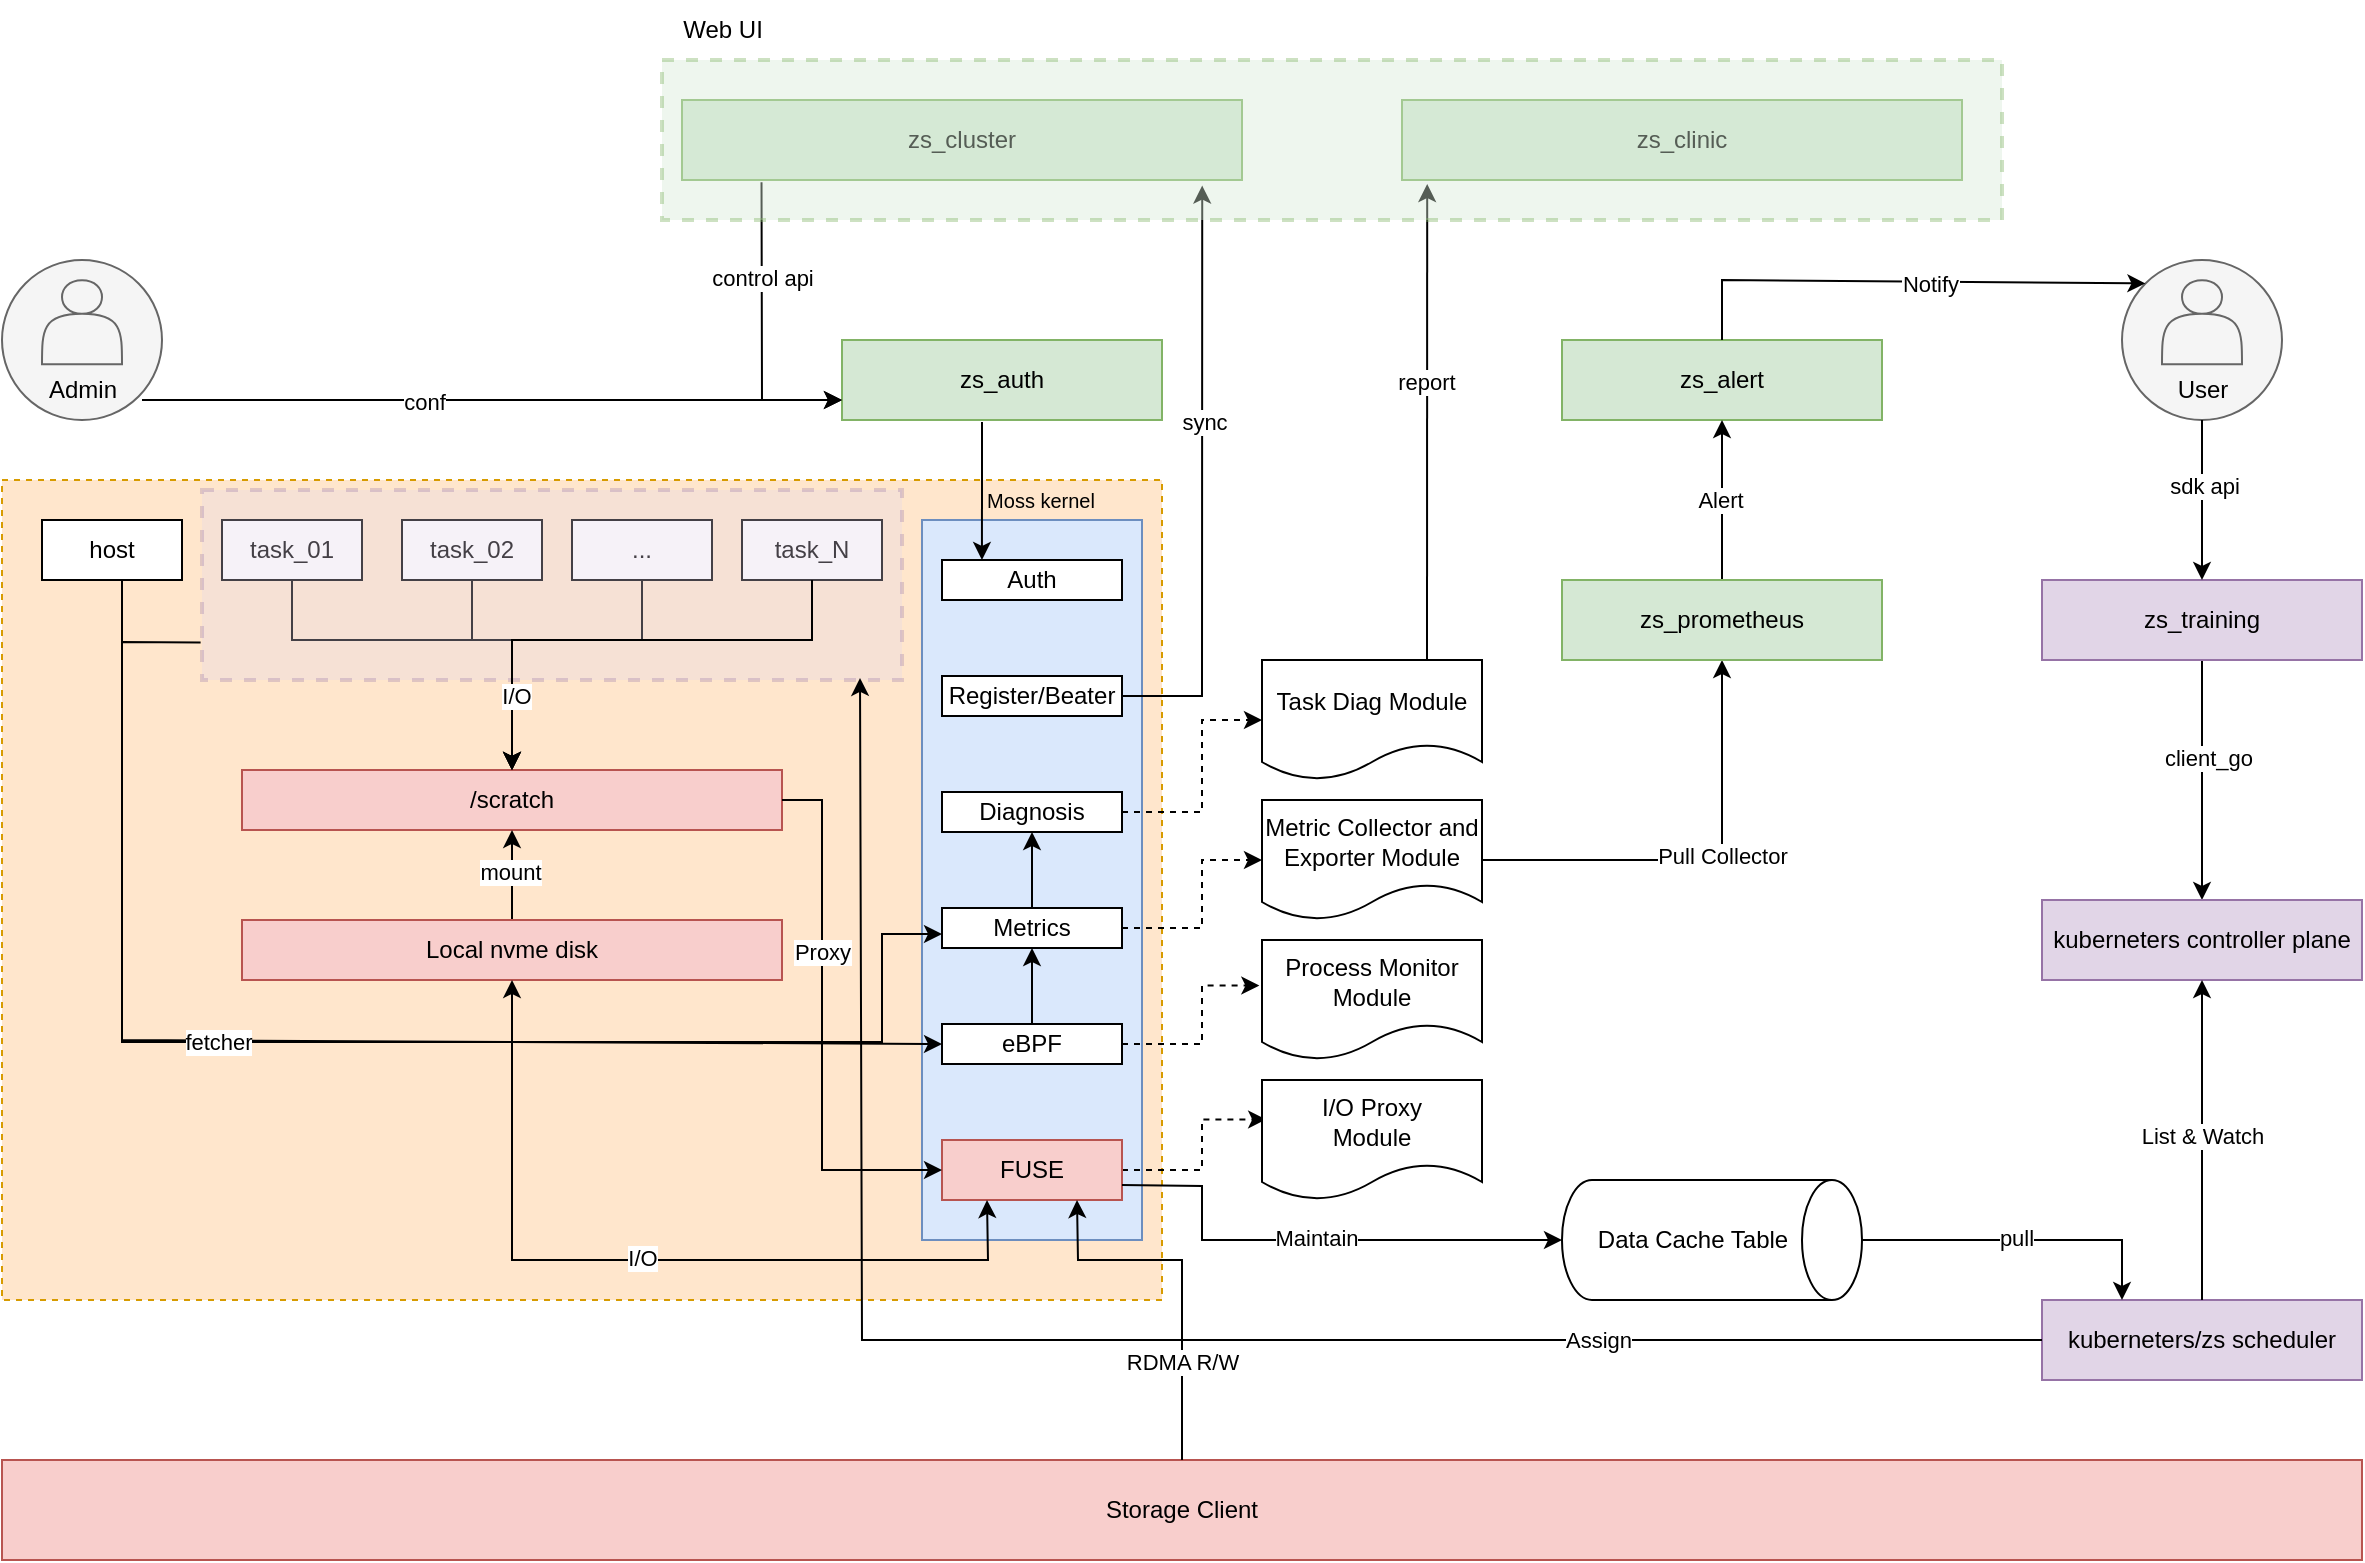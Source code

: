 <mxfile version="26.2.13">
  <diagram name="第 1 页" id="jyxMmHIa66-R3STNW0RJ">
    <mxGraphModel dx="2507" dy="914" grid="1" gridSize="10" guides="1" tooltips="1" connect="1" arrows="1" fold="1" page="1" pageScale="1" pageWidth="827" pageHeight="1169" math="0" shadow="0">
      <root>
        <mxCell id="0" />
        <mxCell id="1" parent="0" />
        <mxCell id="HYjsnqHIl2bNOTF42dXb-4" value="" style="group" vertex="1" connectable="0" parent="1">
          <mxGeometry x="-60" y="240" width="80" height="80" as="geometry" />
        </mxCell>
        <mxCell id="HYjsnqHIl2bNOTF42dXb-1" value="" style="ellipse;whiteSpace=wrap;html=1;aspect=fixed;fillColor=#f5f5f5;fontColor=#333333;strokeColor=#666666;" vertex="1" parent="HYjsnqHIl2bNOTF42dXb-4">
          <mxGeometry width="80" height="80" as="geometry" />
        </mxCell>
        <mxCell id="HYjsnqHIl2bNOTF42dXb-3" value="" style="shape=actor;whiteSpace=wrap;html=1;fillColor=#f5f5f5;fontColor=#333333;strokeColor=#666666;" vertex="1" parent="HYjsnqHIl2bNOTF42dXb-4">
          <mxGeometry x="20.004" y="10.11" width="40" height="42" as="geometry" />
        </mxCell>
        <mxCell id="HYjsnqHIl2bNOTF42dXb-5" value="Admin" style="text;html=1;align=center;verticalAlign=middle;resizable=0;points=[];autosize=1;strokeColor=none;fillColor=none;" vertex="1" parent="HYjsnqHIl2bNOTF42dXb-4">
          <mxGeometry x="10" y="50" width="60" height="30" as="geometry" />
        </mxCell>
        <mxCell id="HYjsnqHIl2bNOTF42dXb-6" value="zs_auth" style="rounded=0;whiteSpace=wrap;html=1;fillColor=#d5e8d4;strokeColor=#82b366;" vertex="1" parent="1">
          <mxGeometry x="360" y="280" width="160" height="40" as="geometry" />
        </mxCell>
        <mxCell id="HYjsnqHIl2bNOTF42dXb-7" value="zs_alert" style="rounded=0;whiteSpace=wrap;html=1;fillColor=#d5e8d4;strokeColor=#82b366;" vertex="1" parent="1">
          <mxGeometry x="720" y="280" width="160" height="40" as="geometry" />
        </mxCell>
        <mxCell id="HYjsnqHIl2bNOTF42dXb-8" value="" style="group" vertex="1" connectable="0" parent="1">
          <mxGeometry x="1000" y="240" width="80" height="80" as="geometry" />
        </mxCell>
        <mxCell id="HYjsnqHIl2bNOTF42dXb-9" value="" style="ellipse;whiteSpace=wrap;html=1;aspect=fixed;fillColor=#f5f5f5;fontColor=#333333;strokeColor=#666666;" vertex="1" parent="HYjsnqHIl2bNOTF42dXb-8">
          <mxGeometry width="80" height="80" as="geometry" />
        </mxCell>
        <mxCell id="HYjsnqHIl2bNOTF42dXb-10" value="" style="shape=actor;whiteSpace=wrap;html=1;fillColor=#f5f5f5;fontColor=#333333;strokeColor=#666666;" vertex="1" parent="HYjsnqHIl2bNOTF42dXb-8">
          <mxGeometry x="20.004" y="10.11" width="40" height="42" as="geometry" />
        </mxCell>
        <mxCell id="HYjsnqHIl2bNOTF42dXb-11" value="User" style="text;html=1;align=center;verticalAlign=middle;resizable=0;points=[];autosize=1;strokeColor=none;fillColor=none;" vertex="1" parent="HYjsnqHIl2bNOTF42dXb-8">
          <mxGeometry x="15" y="50" width="50" height="30" as="geometry" />
        </mxCell>
        <mxCell id="HYjsnqHIl2bNOTF42dXb-12" value="" style="endArrow=classic;html=1;rounded=0;entryX=0;entryY=0.75;entryDx=0;entryDy=0;exitX=1;exitY=0.667;exitDx=0;exitDy=0;exitPerimeter=0;" edge="1" parent="1" source="HYjsnqHIl2bNOTF42dXb-5" target="HYjsnqHIl2bNOTF42dXb-6">
          <mxGeometry width="50" height="50" relative="1" as="geometry">
            <mxPoint x="550" y="420" as="sourcePoint" />
            <mxPoint x="600" y="370" as="targetPoint" />
          </mxGeometry>
        </mxCell>
        <mxCell id="HYjsnqHIl2bNOTF42dXb-27" value="conf" style="edgeLabel;html=1;align=center;verticalAlign=middle;resizable=0;points=[];" vertex="1" connectable="0" parent="HYjsnqHIl2bNOTF42dXb-12">
          <mxGeometry x="-0.194" y="-1" relative="1" as="geometry">
            <mxPoint as="offset" />
          </mxGeometry>
        </mxCell>
        <mxCell id="HYjsnqHIl2bNOTF42dXb-13" value="" style="endArrow=classic;html=1;rounded=0;exitX=0.5;exitY=0;exitDx=0;exitDy=0;entryX=0;entryY=0;entryDx=0;entryDy=0;" edge="1" parent="1" source="HYjsnqHIl2bNOTF42dXb-7" target="HYjsnqHIl2bNOTF42dXb-9">
          <mxGeometry width="50" height="50" relative="1" as="geometry">
            <mxPoint x="940" y="350" as="sourcePoint" />
            <mxPoint x="990" y="300" as="targetPoint" />
            <Array as="points">
              <mxPoint x="800" y="250" />
            </Array>
          </mxGeometry>
        </mxCell>
        <mxCell id="HYjsnqHIl2bNOTF42dXb-29" value="Notify" style="edgeLabel;html=1;align=center;verticalAlign=middle;resizable=0;points=[];" vertex="1" connectable="0" parent="HYjsnqHIl2bNOTF42dXb-13">
          <mxGeometry x="0.104" y="-1" relative="1" as="geometry">
            <mxPoint as="offset" />
          </mxGeometry>
        </mxCell>
        <mxCell id="HYjsnqHIl2bNOTF42dXb-15" value="" style="rounded=0;whiteSpace=wrap;html=1;dashed=1;fillColor=#ffe6cc;strokeColor=#d79b00;" vertex="1" parent="1">
          <mxGeometry x="-60" y="350" width="580" height="410" as="geometry" />
        </mxCell>
        <mxCell id="HYjsnqHIl2bNOTF42dXb-16" value="task_01" style="rounded=0;whiteSpace=wrap;html=1;" vertex="1" parent="1">
          <mxGeometry x="50" y="370" width="70" height="30" as="geometry" />
        </mxCell>
        <mxCell id="HYjsnqHIl2bNOTF42dXb-17" value="task_02" style="rounded=0;whiteSpace=wrap;html=1;" vertex="1" parent="1">
          <mxGeometry x="140" y="370" width="70" height="30" as="geometry" />
        </mxCell>
        <mxCell id="HYjsnqHIl2bNOTF42dXb-18" value="..." style="rounded=0;whiteSpace=wrap;html=1;" vertex="1" parent="1">
          <mxGeometry x="225" y="370" width="70" height="30" as="geometry" />
        </mxCell>
        <mxCell id="HYjsnqHIl2bNOTF42dXb-19" value="task_N" style="rounded=0;whiteSpace=wrap;html=1;" vertex="1" parent="1">
          <mxGeometry x="310" y="370" width="70" height="30" as="geometry" />
        </mxCell>
        <mxCell id="HYjsnqHIl2bNOTF42dXb-20" value="" style="rounded=0;whiteSpace=wrap;html=1;fillColor=#dae8fc;strokeColor=#6c8ebf;" vertex="1" parent="1">
          <mxGeometry x="400" y="370" width="110" height="360" as="geometry" />
        </mxCell>
        <mxCell id="HYjsnqHIl2bNOTF42dXb-21" value="Moss kernel" style="text;html=1;align=center;verticalAlign=middle;resizable=0;points=[];autosize=1;strokeColor=none;fillColor=none;fontSize=10;" vertex="1" parent="1">
          <mxGeometry x="419" y="345" width="80" height="30" as="geometry" />
        </mxCell>
        <mxCell id="HYjsnqHIl2bNOTF42dXb-22" value="Auth" style="rounded=0;whiteSpace=wrap;html=1;" vertex="1" parent="1">
          <mxGeometry x="410" y="390" width="90" height="20" as="geometry" />
        </mxCell>
        <mxCell id="HYjsnqHIl2bNOTF42dXb-24" value="" style="endArrow=classic;html=1;rounded=0;entryX=0.222;entryY=0;entryDx=0;entryDy=0;entryPerimeter=0;" edge="1" parent="1" target="HYjsnqHIl2bNOTF42dXb-22">
          <mxGeometry width="50" height="50" relative="1" as="geometry">
            <mxPoint x="430" y="321" as="sourcePoint" />
            <mxPoint x="500" y="400" as="targetPoint" />
          </mxGeometry>
        </mxCell>
        <mxCell id="HYjsnqHIl2bNOTF42dXb-25" value="Register/Beater" style="rounded=0;whiteSpace=wrap;html=1;" vertex="1" parent="1">
          <mxGeometry x="410" y="448" width="90" height="20" as="geometry" />
        </mxCell>
        <mxCell id="HYjsnqHIl2bNOTF42dXb-53" value="" style="edgeStyle=orthogonalEdgeStyle;rounded=0;orthogonalLoop=1;jettySize=auto;html=1;dashed=1;entryX=0;entryY=0.5;entryDx=0;entryDy=0;" edge="1" parent="1" source="HYjsnqHIl2bNOTF42dXb-26" target="HYjsnqHIl2bNOTF42dXb-52">
          <mxGeometry relative="1" as="geometry">
            <Array as="points">
              <mxPoint x="540" y="516" />
              <mxPoint x="540" y="470" />
            </Array>
          </mxGeometry>
        </mxCell>
        <mxCell id="HYjsnqHIl2bNOTF42dXb-26" value="Diagnosis" style="rounded=0;whiteSpace=wrap;html=1;" vertex="1" parent="1">
          <mxGeometry x="410" y="506" width="90" height="20" as="geometry" />
        </mxCell>
        <mxCell id="HYjsnqHIl2bNOTF42dXb-45" value="" style="edgeStyle=orthogonalEdgeStyle;rounded=0;orthogonalLoop=1;jettySize=auto;html=1;" edge="1" parent="1" source="HYjsnqHIl2bNOTF42dXb-30" target="HYjsnqHIl2bNOTF42dXb-26">
          <mxGeometry relative="1" as="geometry" />
        </mxCell>
        <mxCell id="HYjsnqHIl2bNOTF42dXb-58" value="" style="edgeStyle=orthogonalEdgeStyle;rounded=0;orthogonalLoop=1;jettySize=auto;html=1;dashed=1;" edge="1" parent="1" source="HYjsnqHIl2bNOTF42dXb-30" target="HYjsnqHIl2bNOTF42dXb-57">
          <mxGeometry relative="1" as="geometry">
            <Array as="points">
              <mxPoint x="540" y="574" />
              <mxPoint x="540" y="540" />
            </Array>
          </mxGeometry>
        </mxCell>
        <mxCell id="HYjsnqHIl2bNOTF42dXb-30" value="Metrics" style="rounded=0;whiteSpace=wrap;html=1;" vertex="1" parent="1">
          <mxGeometry x="410" y="564" width="90" height="20" as="geometry" />
        </mxCell>
        <mxCell id="HYjsnqHIl2bNOTF42dXb-44" value="" style="edgeStyle=orthogonalEdgeStyle;rounded=0;orthogonalLoop=1;jettySize=auto;html=1;" edge="1" parent="1" source="HYjsnqHIl2bNOTF42dXb-31" target="HYjsnqHIl2bNOTF42dXb-30">
          <mxGeometry relative="1" as="geometry" />
        </mxCell>
        <mxCell id="HYjsnqHIl2bNOTF42dXb-77" value="" style="edgeStyle=orthogonalEdgeStyle;rounded=0;orthogonalLoop=1;jettySize=auto;html=1;dashed=1;entryX=-0.012;entryY=0.38;entryDx=0;entryDy=0;entryPerimeter=0;" edge="1" parent="1" source="HYjsnqHIl2bNOTF42dXb-31" target="HYjsnqHIl2bNOTF42dXb-76">
          <mxGeometry relative="1" as="geometry">
            <Array as="points">
              <mxPoint x="540" y="632" />
              <mxPoint x="540" y="603" />
            </Array>
          </mxGeometry>
        </mxCell>
        <mxCell id="HYjsnqHIl2bNOTF42dXb-31" value="eBPF" style="rounded=0;whiteSpace=wrap;html=1;" vertex="1" parent="1">
          <mxGeometry x="410" y="622" width="90" height="20" as="geometry" />
        </mxCell>
        <mxCell id="HYjsnqHIl2bNOTF42dXb-79" value="" style="edgeStyle=orthogonalEdgeStyle;rounded=0;orthogonalLoop=1;jettySize=auto;html=1;dashed=1;entryX=0.019;entryY=0.329;entryDx=0;entryDy=0;entryPerimeter=0;" edge="1" parent="1" source="HYjsnqHIl2bNOTF42dXb-32" target="HYjsnqHIl2bNOTF42dXb-78">
          <mxGeometry relative="1" as="geometry">
            <Array as="points">
              <mxPoint x="540" y="695" />
              <mxPoint x="540" y="670" />
            </Array>
          </mxGeometry>
        </mxCell>
        <mxCell id="HYjsnqHIl2bNOTF42dXb-32" value="FUSE" style="rounded=0;whiteSpace=wrap;html=1;fillColor=#f8cecc;strokeColor=#b85450;" vertex="1" parent="1">
          <mxGeometry x="410" y="680" width="90" height="30" as="geometry" />
        </mxCell>
        <mxCell id="HYjsnqHIl2bNOTF42dXb-33" value="/scratch" style="rounded=0;whiteSpace=wrap;html=1;fillColor=#f8cecc;strokeColor=#b85450;" vertex="1" parent="1">
          <mxGeometry x="60" y="495" width="270" height="30" as="geometry" />
        </mxCell>
        <mxCell id="HYjsnqHIl2bNOTF42dXb-71" value="" style="edgeStyle=orthogonalEdgeStyle;rounded=0;orthogonalLoop=1;jettySize=auto;html=1;" edge="1" parent="1" source="HYjsnqHIl2bNOTF42dXb-34" target="HYjsnqHIl2bNOTF42dXb-33">
          <mxGeometry relative="1" as="geometry" />
        </mxCell>
        <mxCell id="HYjsnqHIl2bNOTF42dXb-72" value="mount" style="edgeLabel;html=1;align=center;verticalAlign=middle;resizable=0;points=[];" vertex="1" connectable="0" parent="HYjsnqHIl2bNOTF42dXb-71">
          <mxGeometry x="0.083" y="1" relative="1" as="geometry">
            <mxPoint as="offset" />
          </mxGeometry>
        </mxCell>
        <mxCell id="HYjsnqHIl2bNOTF42dXb-34" value="Local nvme disk" style="rounded=0;whiteSpace=wrap;html=1;fillColor=#f8cecc;strokeColor=#b85450;" vertex="1" parent="1">
          <mxGeometry x="60" y="570" width="270" height="30" as="geometry" />
        </mxCell>
        <mxCell id="HYjsnqHIl2bNOTF42dXb-35" value="" style="endArrow=classic;html=1;rounded=0;exitX=0.5;exitY=1;exitDx=0;exitDy=0;entryX=0.5;entryY=0;entryDx=0;entryDy=0;" edge="1" parent="1" source="HYjsnqHIl2bNOTF42dXb-17" target="HYjsnqHIl2bNOTF42dXb-33">
          <mxGeometry width="50" height="50" relative="1" as="geometry">
            <mxPoint x="380" y="540" as="sourcePoint" />
            <mxPoint x="430" y="490" as="targetPoint" />
            <Array as="points">
              <mxPoint x="175" y="430" />
              <mxPoint x="195" y="430" />
            </Array>
          </mxGeometry>
        </mxCell>
        <mxCell id="HYjsnqHIl2bNOTF42dXb-36" value="" style="endArrow=classic;html=1;rounded=0;entryX=0.5;entryY=0;entryDx=0;entryDy=0;exitX=0.5;exitY=1;exitDx=0;exitDy=0;" edge="1" parent="1" source="HYjsnqHIl2bNOTF42dXb-16" target="HYjsnqHIl2bNOTF42dXb-33">
          <mxGeometry width="50" height="50" relative="1" as="geometry">
            <mxPoint x="380" y="540" as="sourcePoint" />
            <mxPoint x="430" y="490" as="targetPoint" />
            <Array as="points">
              <mxPoint x="85" y="430" />
              <mxPoint x="195" y="430" />
            </Array>
          </mxGeometry>
        </mxCell>
        <mxCell id="HYjsnqHIl2bNOTF42dXb-37" value="" style="endArrow=classic;html=1;rounded=0;exitX=0.5;exitY=1;exitDx=0;exitDy=0;entryX=0.5;entryY=0;entryDx=0;entryDy=0;" edge="1" parent="1" source="HYjsnqHIl2bNOTF42dXb-18" target="HYjsnqHIl2bNOTF42dXb-33">
          <mxGeometry width="50" height="50" relative="1" as="geometry">
            <mxPoint x="390" y="550" as="sourcePoint" />
            <mxPoint x="440" y="500" as="targetPoint" />
            <Array as="points">
              <mxPoint x="260" y="430" />
              <mxPoint x="195" y="430" />
            </Array>
          </mxGeometry>
        </mxCell>
        <mxCell id="HYjsnqHIl2bNOTF42dXb-40" value="" style="rounded=0;whiteSpace=wrap;html=1;opacity=30;strokeWidth=2;dashed=1;fillColor=#e1d5e7;strokeColor=#9673a6;" vertex="1" parent="1">
          <mxGeometry x="40" y="355" width="350" height="95" as="geometry" />
        </mxCell>
        <mxCell id="HYjsnqHIl2bNOTF42dXb-38" value="" style="endArrow=classic;html=1;rounded=0;entryX=0.5;entryY=0;entryDx=0;entryDy=0;exitX=0.5;exitY=1;exitDx=0;exitDy=0;" edge="1" parent="1" source="HYjsnqHIl2bNOTF42dXb-19" target="HYjsnqHIl2bNOTF42dXb-33">
          <mxGeometry width="50" height="50" relative="1" as="geometry">
            <mxPoint x="390" y="550" as="sourcePoint" />
            <mxPoint x="440" y="500" as="targetPoint" />
            <Array as="points">
              <mxPoint x="345" y="430" />
              <mxPoint x="195" y="430" />
            </Array>
          </mxGeometry>
        </mxCell>
        <mxCell id="HYjsnqHIl2bNOTF42dXb-42" value="I/O" style="edgeLabel;html=1;align=center;verticalAlign=middle;resizable=0;points=[];" vertex="1" connectable="0" parent="HYjsnqHIl2bNOTF42dXb-38">
          <mxGeometry x="0.692" y="2" relative="1" as="geometry">
            <mxPoint as="offset" />
          </mxGeometry>
        </mxCell>
        <mxCell id="HYjsnqHIl2bNOTF42dXb-39" value="host" style="rounded=0;whiteSpace=wrap;html=1;" vertex="1" parent="1">
          <mxGeometry x="-40" y="370" width="70" height="30" as="geometry" />
        </mxCell>
        <mxCell id="HYjsnqHIl2bNOTF42dXb-41" value="" style="endArrow=classic;html=1;rounded=0;entryX=0;entryY=0.5;entryDx=0;entryDy=0;" edge="1" parent="1" target="HYjsnqHIl2bNOTF42dXb-31">
          <mxGeometry width="50" height="50" relative="1" as="geometry">
            <mxPoint y="400" as="sourcePoint" />
            <mxPoint x="390" y="490" as="targetPoint" />
            <Array as="points">
              <mxPoint y="630" />
            </Array>
          </mxGeometry>
        </mxCell>
        <mxCell id="HYjsnqHIl2bNOTF42dXb-43" value="" style="endArrow=classic;html=1;rounded=0;entryX=0;entryY=0.5;entryDx=0;entryDy=0;exitX=-0.002;exitY=0.792;exitDx=0;exitDy=0;exitPerimeter=0;" edge="1" parent="1">
          <mxGeometry width="50" height="50" relative="1" as="geometry">
            <mxPoint x="39.3" y="431.24" as="sourcePoint" />
            <mxPoint x="410" y="577" as="targetPoint" />
            <Array as="points">
              <mxPoint y="431" />
              <mxPoint y="631" />
              <mxPoint x="380" y="631" />
              <mxPoint x="380" y="577" />
            </Array>
          </mxGeometry>
        </mxCell>
        <mxCell id="HYjsnqHIl2bNOTF42dXb-73" value="fetcher" style="edgeLabel;html=1;align=center;verticalAlign=middle;resizable=0;points=[];" vertex="1" connectable="0" parent="HYjsnqHIl2bNOTF42dXb-43">
          <mxGeometry x="-0.183" y="-2" relative="1" as="geometry">
            <mxPoint y="-2" as="offset" />
          </mxGeometry>
        </mxCell>
        <mxCell id="HYjsnqHIl2bNOTF42dXb-46" value="zs_cluster" style="rounded=0;whiteSpace=wrap;html=1;fillColor=#d5e8d4;strokeColor=#82b366;" vertex="1" parent="1">
          <mxGeometry x="280" y="160" width="280" height="40" as="geometry" />
        </mxCell>
        <mxCell id="HYjsnqHIl2bNOTF42dXb-47" value="" style="endArrow=classic;html=1;rounded=0;exitX=0.142;exitY=1.028;exitDx=0;exitDy=0;entryX=0;entryY=0.75;entryDx=0;entryDy=0;exitPerimeter=0;" edge="1" parent="1" source="HYjsnqHIl2bNOTF42dXb-46" target="HYjsnqHIl2bNOTF42dXb-6">
          <mxGeometry width="50" height="50" relative="1" as="geometry">
            <mxPoint x="460" y="410" as="sourcePoint" />
            <mxPoint x="510" y="360" as="targetPoint" />
            <Array as="points">
              <mxPoint x="320" y="310" />
            </Array>
          </mxGeometry>
        </mxCell>
        <mxCell id="HYjsnqHIl2bNOTF42dXb-50" value="control api" style="edgeLabel;html=1;align=center;verticalAlign=middle;resizable=0;points=[];" vertex="1" connectable="0" parent="HYjsnqHIl2bNOTF42dXb-47">
          <mxGeometry x="-0.361" relative="1" as="geometry">
            <mxPoint as="offset" />
          </mxGeometry>
        </mxCell>
        <mxCell id="HYjsnqHIl2bNOTF42dXb-48" value="" style="endArrow=classic;html=1;rounded=0;exitX=1;exitY=0.5;exitDx=0;exitDy=0;entryX=0.929;entryY=1.07;entryDx=0;entryDy=0;entryPerimeter=0;" edge="1" parent="1" source="HYjsnqHIl2bNOTF42dXb-25" target="HYjsnqHIl2bNOTF42dXb-46">
          <mxGeometry width="50" height="50" relative="1" as="geometry">
            <mxPoint x="530" y="400" as="sourcePoint" />
            <mxPoint x="540" y="220" as="targetPoint" />
            <Array as="points">
              <mxPoint x="540" y="458" />
            </Array>
          </mxGeometry>
        </mxCell>
        <mxCell id="HYjsnqHIl2bNOTF42dXb-51" value="sync" style="edgeLabel;html=1;align=center;verticalAlign=middle;resizable=0;points=[];" vertex="1" connectable="0" parent="HYjsnqHIl2bNOTF42dXb-48">
          <mxGeometry x="0.201" y="-1" relative="1" as="geometry">
            <mxPoint as="offset" />
          </mxGeometry>
        </mxCell>
        <mxCell id="HYjsnqHIl2bNOTF42dXb-49" value="zs_clinic" style="rounded=0;whiteSpace=wrap;html=1;fillColor=#d5e8d4;strokeColor=#82b366;" vertex="1" parent="1">
          <mxGeometry x="640" y="160" width="280" height="40" as="geometry" />
        </mxCell>
        <mxCell id="HYjsnqHIl2bNOTF42dXb-52" value="Task Diag Module" style="shape=document;whiteSpace=wrap;html=1;boundedLbl=1;" vertex="1" parent="1">
          <mxGeometry x="570" y="440" width="110" height="60" as="geometry" />
        </mxCell>
        <mxCell id="HYjsnqHIl2bNOTF42dXb-55" value="" style="endArrow=classic;html=1;rounded=0;exitX=0.75;exitY=0;exitDx=0;exitDy=0;entryX=0.045;entryY=1.05;entryDx=0;entryDy=0;entryPerimeter=0;" edge="1" parent="1" source="HYjsnqHIl2bNOTF42dXb-52" target="HYjsnqHIl2bNOTF42dXb-49">
          <mxGeometry width="50" height="50" relative="1" as="geometry">
            <mxPoint x="680" y="440" as="sourcePoint" />
            <mxPoint x="653" y="260" as="targetPoint" />
          </mxGeometry>
        </mxCell>
        <mxCell id="HYjsnqHIl2bNOTF42dXb-56" value="report" style="edgeLabel;html=1;align=center;verticalAlign=middle;resizable=0;points=[];" vertex="1" connectable="0" parent="HYjsnqHIl2bNOTF42dXb-55">
          <mxGeometry x="0.168" y="1" relative="1" as="geometry">
            <mxPoint as="offset" />
          </mxGeometry>
        </mxCell>
        <mxCell id="HYjsnqHIl2bNOTF42dXb-64" style="edgeStyle=orthogonalEdgeStyle;rounded=0;orthogonalLoop=1;jettySize=auto;html=1;entryX=0.5;entryY=1;entryDx=0;entryDy=0;" edge="1" parent="1" source="HYjsnqHIl2bNOTF42dXb-57" target="HYjsnqHIl2bNOTF42dXb-60">
          <mxGeometry relative="1" as="geometry" />
        </mxCell>
        <mxCell id="HYjsnqHIl2bNOTF42dXb-65" value="Pull Collector" style="edgeLabel;html=1;align=center;verticalAlign=middle;resizable=0;points=[];" vertex="1" connectable="0" parent="HYjsnqHIl2bNOTF42dXb-64">
          <mxGeometry x="0.441" y="-2" relative="1" as="geometry">
            <mxPoint x="-2" y="36" as="offset" />
          </mxGeometry>
        </mxCell>
        <mxCell id="HYjsnqHIl2bNOTF42dXb-57" value="Metric Collector and Exporter Module" style="shape=document;whiteSpace=wrap;html=1;boundedLbl=1;" vertex="1" parent="1">
          <mxGeometry x="570" y="510" width="110" height="60" as="geometry" />
        </mxCell>
        <mxCell id="HYjsnqHIl2bNOTF42dXb-63" value="" style="edgeStyle=orthogonalEdgeStyle;rounded=0;orthogonalLoop=1;jettySize=auto;html=1;" edge="1" parent="1" source="HYjsnqHIl2bNOTF42dXb-60" target="HYjsnqHIl2bNOTF42dXb-7">
          <mxGeometry relative="1" as="geometry" />
        </mxCell>
        <mxCell id="HYjsnqHIl2bNOTF42dXb-66" value="Alert" style="edgeLabel;html=1;align=center;verticalAlign=middle;resizable=0;points=[];" vertex="1" connectable="0" parent="HYjsnqHIl2bNOTF42dXb-63">
          <mxGeometry x="-0.004" y="1" relative="1" as="geometry">
            <mxPoint as="offset" />
          </mxGeometry>
        </mxCell>
        <mxCell id="HYjsnqHIl2bNOTF42dXb-60" value="zs_prometheus" style="rounded=0;whiteSpace=wrap;html=1;fillColor=#d5e8d4;strokeColor=#82b366;" vertex="1" parent="1">
          <mxGeometry x="720" y="400" width="160" height="40" as="geometry" />
        </mxCell>
        <mxCell id="HYjsnqHIl2bNOTF42dXb-67" value="" style="endArrow=classic;html=1;rounded=0;exitX=1;exitY=0.5;exitDx=0;exitDy=0;entryX=0;entryY=0.5;entryDx=0;entryDy=0;" edge="1" parent="1" source="HYjsnqHIl2bNOTF42dXb-33" target="HYjsnqHIl2bNOTF42dXb-32">
          <mxGeometry width="50" height="50" relative="1" as="geometry">
            <mxPoint x="430" y="550" as="sourcePoint" />
            <mxPoint x="480" y="500" as="targetPoint" />
            <Array as="points">
              <mxPoint x="350" y="510" />
              <mxPoint x="350" y="695" />
            </Array>
          </mxGeometry>
        </mxCell>
        <mxCell id="HYjsnqHIl2bNOTF42dXb-70" value="Proxy" style="edgeLabel;html=1;align=center;verticalAlign=middle;resizable=0;points=[];" vertex="1" connectable="0" parent="HYjsnqHIl2bNOTF42dXb-67">
          <mxGeometry x="-0.274" relative="1" as="geometry">
            <mxPoint as="offset" />
          </mxGeometry>
        </mxCell>
        <mxCell id="HYjsnqHIl2bNOTF42dXb-68" value="" style="endArrow=classic;html=1;rounded=0;exitX=0.25;exitY=1;exitDx=0;exitDy=0;entryX=0.5;entryY=1;entryDx=0;entryDy=0;startArrow=classic;startFill=1;" edge="1" parent="1" source="HYjsnqHIl2bNOTF42dXb-32" target="HYjsnqHIl2bNOTF42dXb-34">
          <mxGeometry width="50" height="50" relative="1" as="geometry">
            <mxPoint x="370" y="640" as="sourcePoint" />
            <mxPoint x="420" y="590" as="targetPoint" />
            <Array as="points">
              <mxPoint x="433" y="740" />
              <mxPoint x="195" y="740" />
            </Array>
          </mxGeometry>
        </mxCell>
        <mxCell id="HYjsnqHIl2bNOTF42dXb-69" value="I/O" style="edgeLabel;html=1;align=center;verticalAlign=middle;resizable=0;points=[];" vertex="1" connectable="0" parent="HYjsnqHIl2bNOTF42dXb-68">
          <mxGeometry x="-0.006" y="-1" relative="1" as="geometry">
            <mxPoint as="offset" />
          </mxGeometry>
        </mxCell>
        <mxCell id="HYjsnqHIl2bNOTF42dXb-74" value="" style="rounded=0;whiteSpace=wrap;html=1;fillColor=#d5e8d4;strokeColor=#82b366;opacity=40;dashed=1;strokeWidth=2;" vertex="1" parent="1">
          <mxGeometry x="270" y="140" width="670" height="80" as="geometry" />
        </mxCell>
        <mxCell id="HYjsnqHIl2bNOTF42dXb-75" value="Web UI" style="text;html=1;align=center;verticalAlign=middle;resizable=0;points=[];autosize=1;strokeColor=none;fillColor=none;" vertex="1" parent="1">
          <mxGeometry x="270" y="110" width="60" height="30" as="geometry" />
        </mxCell>
        <mxCell id="HYjsnqHIl2bNOTF42dXb-76" value="Process Monitor&lt;br&gt;Module" style="shape=document;whiteSpace=wrap;html=1;boundedLbl=1;" vertex="1" parent="1">
          <mxGeometry x="570" y="580" width="110" height="60" as="geometry" />
        </mxCell>
        <mxCell id="HYjsnqHIl2bNOTF42dXb-78" value="I/O Proxy&lt;br&gt;Module" style="shape=document;whiteSpace=wrap;html=1;boundedLbl=1;" vertex="1" parent="1">
          <mxGeometry x="570" y="650" width="110" height="60" as="geometry" />
        </mxCell>
        <mxCell id="HYjsnqHIl2bNOTF42dXb-80" value="Storage Client" style="rounded=0;whiteSpace=wrap;html=1;fillColor=#f8cecc;strokeColor=#b85450;" vertex="1" parent="1">
          <mxGeometry x="-60" y="840" width="1180" height="50" as="geometry" />
        </mxCell>
        <mxCell id="HYjsnqHIl2bNOTF42dXb-81" value="" style="endArrow=classic;html=1;rounded=0;exitX=0.5;exitY=0;exitDx=0;exitDy=0;entryX=0.75;entryY=1;entryDx=0;entryDy=0;" edge="1" parent="1" source="HYjsnqHIl2bNOTF42dXb-80" target="HYjsnqHIl2bNOTF42dXb-32">
          <mxGeometry width="50" height="50" relative="1" as="geometry">
            <mxPoint x="520" y="710" as="sourcePoint" />
            <mxPoint x="570" y="660" as="targetPoint" />
            <Array as="points">
              <mxPoint x="530" y="740" />
              <mxPoint x="478" y="740" />
            </Array>
          </mxGeometry>
        </mxCell>
        <mxCell id="HYjsnqHIl2bNOTF42dXb-82" value="RDMA R/W" style="edgeLabel;html=1;align=center;verticalAlign=middle;resizable=0;points=[];" vertex="1" connectable="0" parent="HYjsnqHIl2bNOTF42dXb-81">
          <mxGeometry x="-0.385" y="-1" relative="1" as="geometry">
            <mxPoint x="-1" y="7" as="offset" />
          </mxGeometry>
        </mxCell>
        <mxCell id="HYjsnqHIl2bNOTF42dXb-87" value="" style="edgeStyle=orthogonalEdgeStyle;rounded=0;orthogonalLoop=1;jettySize=auto;html=1;" edge="1" parent="1" source="HYjsnqHIl2bNOTF42dXb-83" target="HYjsnqHIl2bNOTF42dXb-86">
          <mxGeometry relative="1" as="geometry" />
        </mxCell>
        <mxCell id="HYjsnqHIl2bNOTF42dXb-88" value="client_go" style="edgeLabel;html=1;align=center;verticalAlign=middle;resizable=0;points=[];" vertex="1" connectable="0" parent="HYjsnqHIl2bNOTF42dXb-87">
          <mxGeometry x="-0.183" y="3" relative="1" as="geometry">
            <mxPoint as="offset" />
          </mxGeometry>
        </mxCell>
        <mxCell id="HYjsnqHIl2bNOTF42dXb-83" value="zs_training" style="rounded=0;whiteSpace=wrap;html=1;fillColor=#e1d5e7;strokeColor=#9673a6;" vertex="1" parent="1">
          <mxGeometry x="960" y="400" width="160" height="40" as="geometry" />
        </mxCell>
        <mxCell id="HYjsnqHIl2bNOTF42dXb-84" value="" style="edgeStyle=orthogonalEdgeStyle;rounded=0;orthogonalLoop=1;jettySize=auto;html=1;" edge="1" parent="1" source="HYjsnqHIl2bNOTF42dXb-11">
          <mxGeometry relative="1" as="geometry">
            <mxPoint x="1040" y="400" as="targetPoint" />
          </mxGeometry>
        </mxCell>
        <mxCell id="HYjsnqHIl2bNOTF42dXb-85" value="sdk api" style="edgeLabel;html=1;align=center;verticalAlign=middle;resizable=0;points=[];" vertex="1" connectable="0" parent="HYjsnqHIl2bNOTF42dXb-84">
          <mxGeometry x="-0.161" y="1" relative="1" as="geometry">
            <mxPoint y="-1" as="offset" />
          </mxGeometry>
        </mxCell>
        <mxCell id="HYjsnqHIl2bNOTF42dXb-86" value="kuberneters controller plane" style="rounded=0;whiteSpace=wrap;html=1;fillColor=#e1d5e7;strokeColor=#9673a6;" vertex="1" parent="1">
          <mxGeometry x="960" y="560" width="160" height="40" as="geometry" />
        </mxCell>
        <mxCell id="HYjsnqHIl2bNOTF42dXb-91" value="kuberneters/zs scheduler" style="rounded=0;whiteSpace=wrap;html=1;fillColor=#e1d5e7;strokeColor=#9673a6;" vertex="1" parent="1">
          <mxGeometry x="960" y="760" width="160" height="40" as="geometry" />
        </mxCell>
        <mxCell id="HYjsnqHIl2bNOTF42dXb-94" value="" style="group" vertex="1" connectable="0" parent="1">
          <mxGeometry x="720" y="700" width="150" height="60" as="geometry" />
        </mxCell>
        <mxCell id="HYjsnqHIl2bNOTF42dXb-90" value="" style="shape=cylinder3;whiteSpace=wrap;html=1;boundedLbl=1;backgroundOutline=1;size=15;rotation=90;" vertex="1" parent="HYjsnqHIl2bNOTF42dXb-94">
          <mxGeometry x="45" y="-45" width="60" height="150" as="geometry" />
        </mxCell>
        <mxCell id="HYjsnqHIl2bNOTF42dXb-93" value="Data Cache Table" style="text;html=1;align=center;verticalAlign=middle;resizable=0;points=[];autosize=1;strokeColor=none;fillColor=none;" vertex="1" parent="HYjsnqHIl2bNOTF42dXb-94">
          <mxGeometry x="5" y="15" width="120" height="30" as="geometry" />
        </mxCell>
        <mxCell id="HYjsnqHIl2bNOTF42dXb-95" value="" style="endArrow=classic;html=1;rounded=0;entryX=0.94;entryY=0.989;entryDx=0;entryDy=0;entryPerimeter=0;exitX=0;exitY=0.5;exitDx=0;exitDy=0;" edge="1" parent="1" source="HYjsnqHIl2bNOTF42dXb-91" target="HYjsnqHIl2bNOTF42dXb-40">
          <mxGeometry width="50" height="50" relative="1" as="geometry">
            <mxPoint x="780" y="690" as="sourcePoint" />
            <mxPoint x="830" y="640" as="targetPoint" />
            <Array as="points">
              <mxPoint x="370" y="780" />
            </Array>
          </mxGeometry>
        </mxCell>
        <mxCell id="HYjsnqHIl2bNOTF42dXb-96" value="Assign" style="edgeLabel;html=1;align=center;verticalAlign=middle;resizable=0;points=[];" vertex="1" connectable="0" parent="HYjsnqHIl2bNOTF42dXb-95">
          <mxGeometry x="-0.518" relative="1" as="geometry">
            <mxPoint as="offset" />
          </mxGeometry>
        </mxCell>
        <mxCell id="HYjsnqHIl2bNOTF42dXb-98" value="" style="endArrow=classic;html=1;rounded=0;exitX=0.5;exitY=0;exitDx=0;exitDy=0;exitPerimeter=0;entryX=0.25;entryY=0;entryDx=0;entryDy=0;" edge="1" parent="1" source="HYjsnqHIl2bNOTF42dXb-90" target="HYjsnqHIl2bNOTF42dXb-91">
          <mxGeometry width="50" height="50" relative="1" as="geometry">
            <mxPoint x="870" y="730" as="sourcePoint" />
            <mxPoint x="920" y="680" as="targetPoint" />
            <Array as="points">
              <mxPoint x="1000" y="730" />
            </Array>
          </mxGeometry>
        </mxCell>
        <mxCell id="HYjsnqHIl2bNOTF42dXb-99" value="pull" style="edgeLabel;html=1;align=center;verticalAlign=middle;resizable=0;points=[];" vertex="1" connectable="0" parent="HYjsnqHIl2bNOTF42dXb-98">
          <mxGeometry x="-0.043" y="1" relative="1" as="geometry">
            <mxPoint as="offset" />
          </mxGeometry>
        </mxCell>
        <mxCell id="HYjsnqHIl2bNOTF42dXb-101" value="" style="endArrow=classic;html=1;rounded=0;entryX=0.5;entryY=1;entryDx=0;entryDy=0;entryPerimeter=0;exitX=1;exitY=0.75;exitDx=0;exitDy=0;" edge="1" parent="1" source="HYjsnqHIl2bNOTF42dXb-32" target="HYjsnqHIl2bNOTF42dXb-90">
          <mxGeometry width="50" height="50" relative="1" as="geometry">
            <mxPoint x="510" y="720" as="sourcePoint" />
            <mxPoint x="720" y="740" as="targetPoint" />
            <Array as="points">
              <mxPoint x="540" y="703" />
              <mxPoint x="540" y="730" />
            </Array>
          </mxGeometry>
        </mxCell>
        <mxCell id="HYjsnqHIl2bNOTF42dXb-102" value="Maintain" style="edgeLabel;html=1;align=center;verticalAlign=middle;resizable=0;points=[];" vertex="1" connectable="0" parent="HYjsnqHIl2bNOTF42dXb-101">
          <mxGeometry x="0.003" y="1" relative="1" as="geometry">
            <mxPoint as="offset" />
          </mxGeometry>
        </mxCell>
        <mxCell id="HYjsnqHIl2bNOTF42dXb-104" value="" style="endArrow=classic;html=1;rounded=0;exitX=0.5;exitY=0;exitDx=0;exitDy=0;entryX=0.5;entryY=1;entryDx=0;entryDy=0;" edge="1" parent="1" source="HYjsnqHIl2bNOTF42dXb-91" target="HYjsnqHIl2bNOTF42dXb-86">
          <mxGeometry width="50" height="50" relative="1" as="geometry">
            <mxPoint x="930" y="640" as="sourcePoint" />
            <mxPoint x="980" y="590" as="targetPoint" />
          </mxGeometry>
        </mxCell>
        <mxCell id="HYjsnqHIl2bNOTF42dXb-105" value="List &amp;amp; Watch" style="edgeLabel;html=1;align=center;verticalAlign=middle;resizable=0;points=[];" vertex="1" connectable="0" parent="HYjsnqHIl2bNOTF42dXb-104">
          <mxGeometry x="0.025" relative="1" as="geometry">
            <mxPoint as="offset" />
          </mxGeometry>
        </mxCell>
      </root>
    </mxGraphModel>
  </diagram>
</mxfile>
